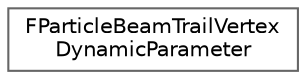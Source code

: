 digraph "Graphical Class Hierarchy"
{
 // INTERACTIVE_SVG=YES
 // LATEX_PDF_SIZE
  bgcolor="transparent";
  edge [fontname=Helvetica,fontsize=10,labelfontname=Helvetica,labelfontsize=10];
  node [fontname=Helvetica,fontsize=10,shape=box,height=0.2,width=0.4];
  rankdir="LR";
  Node0 [id="Node000000",label="FParticleBeamTrailVertex\lDynamicParameter",height=0.2,width=0.4,color="grey40", fillcolor="white", style="filled",URL="$d4/dcc/structFParticleBeamTrailVertexDynamicParameter.html",tooltip=" "];
}
